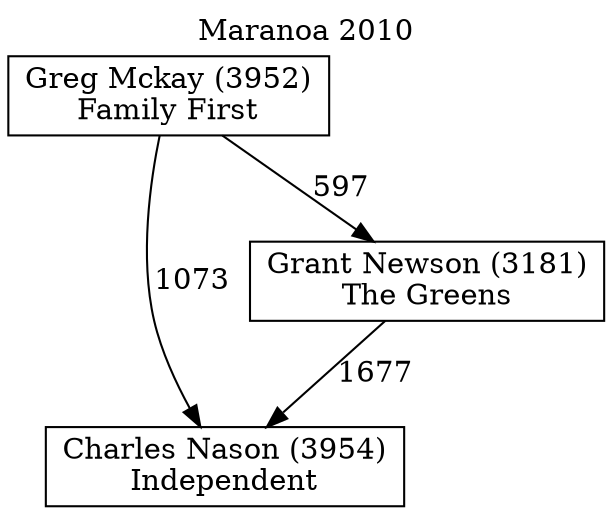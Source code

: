 // House preference flow
digraph "Charles Nason (3954)_Maranoa_2010" {
	graph [label="Maranoa 2010" labelloc=t mclimit=10]
	node [shape=box]
	"Charles Nason (3954)" [label="Charles Nason (3954)
Independent"]
	"Grant Newson (3181)" [label="Grant Newson (3181)
The Greens"]
	"Greg Mckay (3952)" [label="Greg Mckay (3952)
Family First"]
	"Grant Newson (3181)" -> "Charles Nason (3954)" [label=1677]
	"Greg Mckay (3952)" -> "Grant Newson (3181)" [label=597]
	"Greg Mckay (3952)" -> "Charles Nason (3954)" [label=1073]
}
